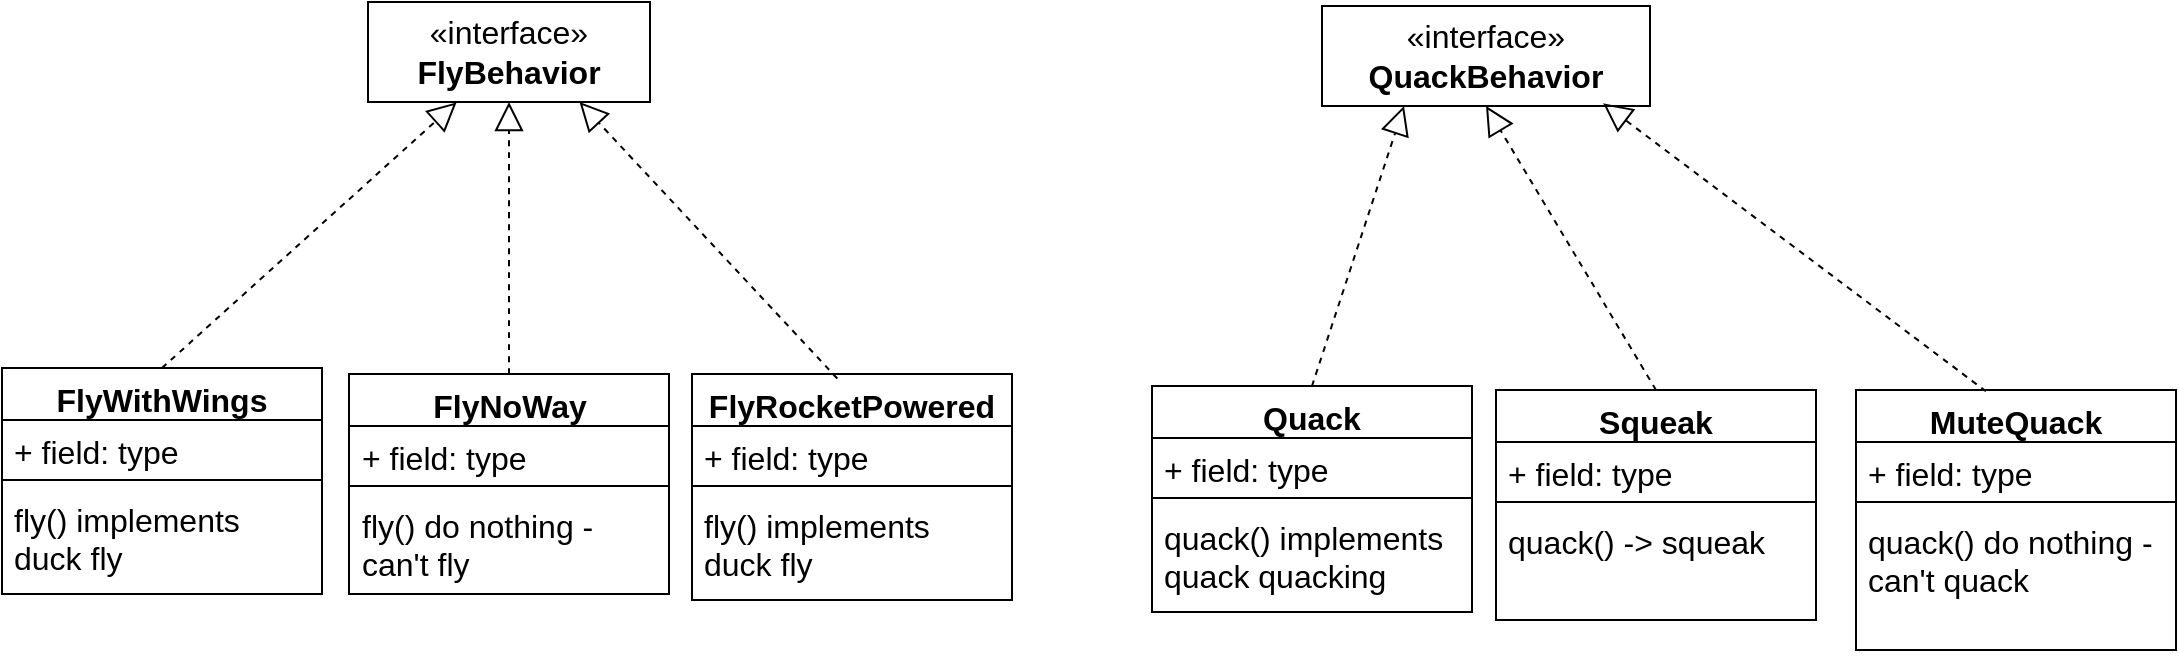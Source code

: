 <mxfile version="21.2.8" type="device">
  <diagram name="Page-1" id="afpxY6bMxd3oTOuN4kj4">
    <mxGraphModel dx="1621" dy="1185" grid="0" gridSize="10" guides="1" tooltips="1" connect="1" arrows="1" fold="1" page="0" pageScale="1" pageWidth="850" pageHeight="1100" math="0" shadow="0">
      <root>
        <mxCell id="0" />
        <mxCell id="1" parent="0" />
        <mxCell id="JJTqyvwS5H5U74g3ntPf-1" value="«interface»&lt;br&gt;&lt;b&gt;FlyBehavior&lt;/b&gt;" style="html=1;whiteSpace=wrap;fontSize=16;" vertex="1" parent="1">
          <mxGeometry x="-123" y="-49" width="141" height="50" as="geometry" />
        </mxCell>
        <mxCell id="JJTqyvwS5H5U74g3ntPf-2" value="«interface»&lt;br&gt;&lt;b&gt;QuackBehavior&lt;br&gt;&lt;/b&gt;" style="html=1;whiteSpace=wrap;fontSize=16;" vertex="1" parent="1">
          <mxGeometry x="354" y="-47" width="164" height="50" as="geometry" />
        </mxCell>
        <mxCell id="JJTqyvwS5H5U74g3ntPf-3" value="FlyWithWings" style="swimlane;fontStyle=1;align=center;verticalAlign=top;childLayout=stackLayout;horizontal=1;startSize=26;horizontalStack=0;resizeParent=1;resizeParentMax=0;resizeLast=0;collapsible=1;marginBottom=0;whiteSpace=wrap;html=1;fontSize=16;" vertex="1" parent="1">
          <mxGeometry x="-306" y="134" width="160" height="113" as="geometry" />
        </mxCell>
        <mxCell id="JJTqyvwS5H5U74g3ntPf-4" value="+ field: type" style="text;strokeColor=none;fillColor=none;align=left;verticalAlign=top;spacingLeft=4;spacingRight=4;overflow=hidden;rotatable=0;points=[[0,0.5],[1,0.5]];portConstraint=eastwest;whiteSpace=wrap;html=1;fontSize=16;" vertex="1" parent="JJTqyvwS5H5U74g3ntPf-3">
          <mxGeometry y="26" width="160" height="26" as="geometry" />
        </mxCell>
        <mxCell id="JJTqyvwS5H5U74g3ntPf-5" value="" style="line;strokeWidth=1;fillColor=none;align=left;verticalAlign=middle;spacingTop=-1;spacingLeft=3;spacingRight=3;rotatable=0;labelPosition=right;points=[];portConstraint=eastwest;strokeColor=inherit;fontSize=16;" vertex="1" parent="JJTqyvwS5H5U74g3ntPf-3">
          <mxGeometry y="52" width="160" height="8" as="geometry" />
        </mxCell>
        <mxCell id="JJTqyvwS5H5U74g3ntPf-6" value="fly() implements duck fly" style="text;strokeColor=none;fillColor=none;align=left;verticalAlign=top;spacingLeft=4;spacingRight=4;overflow=hidden;rotatable=0;points=[[0,0.5],[1,0.5]];portConstraint=eastwest;whiteSpace=wrap;html=1;fontSize=16;" vertex="1" parent="JJTqyvwS5H5U74g3ntPf-3">
          <mxGeometry y="60" width="160" height="53" as="geometry" />
        </mxCell>
        <mxCell id="JJTqyvwS5H5U74g3ntPf-7" value="FlyNoWay" style="swimlane;fontStyle=1;align=center;verticalAlign=top;childLayout=stackLayout;horizontal=1;startSize=26;horizontalStack=0;resizeParent=1;resizeParentMax=0;resizeLast=0;collapsible=1;marginBottom=0;whiteSpace=wrap;html=1;fontSize=16;" vertex="1" parent="1">
          <mxGeometry x="-132.5" y="137" width="160" height="110" as="geometry" />
        </mxCell>
        <mxCell id="JJTqyvwS5H5U74g3ntPf-8" value="+ field: type" style="text;strokeColor=none;fillColor=none;align=left;verticalAlign=top;spacingLeft=4;spacingRight=4;overflow=hidden;rotatable=0;points=[[0,0.5],[1,0.5]];portConstraint=eastwest;whiteSpace=wrap;html=1;fontSize=16;" vertex="1" parent="JJTqyvwS5H5U74g3ntPf-7">
          <mxGeometry y="26" width="160" height="26" as="geometry" />
        </mxCell>
        <mxCell id="JJTqyvwS5H5U74g3ntPf-9" value="" style="line;strokeWidth=1;fillColor=none;align=left;verticalAlign=middle;spacingTop=-1;spacingLeft=3;spacingRight=3;rotatable=0;labelPosition=right;points=[];portConstraint=eastwest;strokeColor=inherit;fontSize=16;" vertex="1" parent="JJTqyvwS5H5U74g3ntPf-7">
          <mxGeometry y="52" width="160" height="8" as="geometry" />
        </mxCell>
        <mxCell id="JJTqyvwS5H5U74g3ntPf-10" value="fly() do nothing - can&#39;t fly" style="text;strokeColor=none;fillColor=none;align=left;verticalAlign=top;spacingLeft=4;spacingRight=4;overflow=hidden;rotatable=0;points=[[0,0.5],[1,0.5]];portConstraint=eastwest;whiteSpace=wrap;html=1;fontSize=16;" vertex="1" parent="JJTqyvwS5H5U74g3ntPf-7">
          <mxGeometry y="60" width="160" height="50" as="geometry" />
        </mxCell>
        <mxCell id="JJTqyvwS5H5U74g3ntPf-11" value="Quack" style="swimlane;fontStyle=1;align=center;verticalAlign=top;childLayout=stackLayout;horizontal=1;startSize=26;horizontalStack=0;resizeParent=1;resizeParentMax=0;resizeLast=0;collapsible=1;marginBottom=0;whiteSpace=wrap;html=1;fontSize=16;" vertex="1" parent="1">
          <mxGeometry x="269" y="143" width="160" height="113" as="geometry" />
        </mxCell>
        <mxCell id="JJTqyvwS5H5U74g3ntPf-12" value="+ field: type" style="text;strokeColor=none;fillColor=none;align=left;verticalAlign=top;spacingLeft=4;spacingRight=4;overflow=hidden;rotatable=0;points=[[0,0.5],[1,0.5]];portConstraint=eastwest;whiteSpace=wrap;html=1;fontSize=16;" vertex="1" parent="JJTqyvwS5H5U74g3ntPf-11">
          <mxGeometry y="26" width="160" height="26" as="geometry" />
        </mxCell>
        <mxCell id="JJTqyvwS5H5U74g3ntPf-13" value="" style="line;strokeWidth=1;fillColor=none;align=left;verticalAlign=middle;spacingTop=-1;spacingLeft=3;spacingRight=3;rotatable=0;labelPosition=right;points=[];portConstraint=eastwest;strokeColor=inherit;fontSize=16;" vertex="1" parent="JJTqyvwS5H5U74g3ntPf-11">
          <mxGeometry y="52" width="160" height="8" as="geometry" />
        </mxCell>
        <mxCell id="JJTqyvwS5H5U74g3ntPf-14" value="quack() implements quack quacking" style="text;strokeColor=none;fillColor=none;align=left;verticalAlign=top;spacingLeft=4;spacingRight=4;overflow=hidden;rotatable=0;points=[[0,0.5],[1,0.5]];portConstraint=eastwest;whiteSpace=wrap;html=1;fontSize=16;" vertex="1" parent="JJTqyvwS5H5U74g3ntPf-11">
          <mxGeometry y="60" width="160" height="53" as="geometry" />
        </mxCell>
        <mxCell id="JJTqyvwS5H5U74g3ntPf-15" value="Squeak" style="swimlane;fontStyle=1;align=center;verticalAlign=top;childLayout=stackLayout;horizontal=1;startSize=26;horizontalStack=0;resizeParent=1;resizeParentMax=0;resizeLast=0;collapsible=1;marginBottom=0;whiteSpace=wrap;html=1;fontSize=16;" vertex="1" parent="1">
          <mxGeometry x="441" y="145" width="160" height="115" as="geometry" />
        </mxCell>
        <mxCell id="JJTqyvwS5H5U74g3ntPf-16" value="+ field: type" style="text;strokeColor=none;fillColor=none;align=left;verticalAlign=top;spacingLeft=4;spacingRight=4;overflow=hidden;rotatable=0;points=[[0,0.5],[1,0.5]];portConstraint=eastwest;whiteSpace=wrap;html=1;fontSize=16;" vertex="1" parent="JJTqyvwS5H5U74g3ntPf-15">
          <mxGeometry y="26" width="160" height="26" as="geometry" />
        </mxCell>
        <mxCell id="JJTqyvwS5H5U74g3ntPf-17" value="" style="line;strokeWidth=1;fillColor=none;align=left;verticalAlign=middle;spacingTop=-1;spacingLeft=3;spacingRight=3;rotatable=0;labelPosition=right;points=[];portConstraint=eastwest;strokeColor=inherit;fontSize=16;" vertex="1" parent="JJTqyvwS5H5U74g3ntPf-15">
          <mxGeometry y="52" width="160" height="8" as="geometry" />
        </mxCell>
        <mxCell id="JJTqyvwS5H5U74g3ntPf-18" value="quack() -&amp;gt; squeak" style="text;strokeColor=none;fillColor=none;align=left;verticalAlign=top;spacingLeft=4;spacingRight=4;overflow=hidden;rotatable=0;points=[[0,0.5],[1,0.5]];portConstraint=eastwest;whiteSpace=wrap;html=1;fontSize=16;" vertex="1" parent="JJTqyvwS5H5U74g3ntPf-15">
          <mxGeometry y="60" width="160" height="55" as="geometry" />
        </mxCell>
        <mxCell id="JJTqyvwS5H5U74g3ntPf-19" value="MuteQuack" style="swimlane;fontStyle=1;align=center;verticalAlign=top;childLayout=stackLayout;horizontal=1;startSize=26;horizontalStack=0;resizeParent=1;resizeParentMax=0;resizeLast=0;collapsible=1;marginBottom=0;whiteSpace=wrap;html=1;fontSize=16;" vertex="1" parent="1">
          <mxGeometry x="621" y="145" width="160" height="130" as="geometry" />
        </mxCell>
        <mxCell id="JJTqyvwS5H5U74g3ntPf-20" value="+ field: type" style="text;strokeColor=none;fillColor=none;align=left;verticalAlign=top;spacingLeft=4;spacingRight=4;overflow=hidden;rotatable=0;points=[[0,0.5],[1,0.5]];portConstraint=eastwest;whiteSpace=wrap;html=1;fontSize=16;" vertex="1" parent="JJTqyvwS5H5U74g3ntPf-19">
          <mxGeometry y="26" width="160" height="26" as="geometry" />
        </mxCell>
        <mxCell id="JJTqyvwS5H5U74g3ntPf-21" value="" style="line;strokeWidth=1;fillColor=none;align=left;verticalAlign=middle;spacingTop=-1;spacingLeft=3;spacingRight=3;rotatable=0;labelPosition=right;points=[];portConstraint=eastwest;strokeColor=inherit;fontSize=16;" vertex="1" parent="JJTqyvwS5H5U74g3ntPf-19">
          <mxGeometry y="52" width="160" height="8" as="geometry" />
        </mxCell>
        <mxCell id="JJTqyvwS5H5U74g3ntPf-22" value="quack() do nothing - can&#39;t quack" style="text;strokeColor=none;fillColor=none;align=left;verticalAlign=top;spacingLeft=4;spacingRight=4;overflow=hidden;rotatable=0;points=[[0,0.5],[1,0.5]];portConstraint=eastwest;whiteSpace=wrap;html=1;fontSize=16;" vertex="1" parent="JJTqyvwS5H5U74g3ntPf-19">
          <mxGeometry y="60" width="160" height="70" as="geometry" />
        </mxCell>
        <mxCell id="JJTqyvwS5H5U74g3ntPf-23" value="" style="endArrow=block;dashed=1;endFill=0;endSize=12;html=1;rounded=0;fontSize=12;curved=1;exitX=0.5;exitY=0;exitDx=0;exitDy=0;entryX=0.314;entryY=1.004;entryDx=0;entryDy=0;entryPerimeter=0;" edge="1" parent="1" source="JJTqyvwS5H5U74g3ntPf-3" target="JJTqyvwS5H5U74g3ntPf-1">
          <mxGeometry width="160" relative="1" as="geometry">
            <mxPoint x="-172" y="106" as="sourcePoint" />
            <mxPoint x="-12" y="106" as="targetPoint" />
          </mxGeometry>
        </mxCell>
        <mxCell id="JJTqyvwS5H5U74g3ntPf-24" value="" style="endArrow=block;dashed=1;endFill=0;endSize=12;html=1;rounded=0;fontSize=12;curved=1;exitX=0.5;exitY=0;exitDx=0;exitDy=0;entryX=0.5;entryY=1;entryDx=0;entryDy=0;" edge="1" parent="1" source="JJTqyvwS5H5U74g3ntPf-7" target="JJTqyvwS5H5U74g3ntPf-1">
          <mxGeometry width="160" relative="1" as="geometry">
            <mxPoint x="14" y="125" as="sourcePoint" />
            <mxPoint x="142" y="-5" as="targetPoint" />
          </mxGeometry>
        </mxCell>
        <mxCell id="JJTqyvwS5H5U74g3ntPf-25" value="" style="endArrow=block;dashed=1;endFill=0;endSize=12;html=1;rounded=0;fontSize=12;curved=1;exitX=0.406;exitY=0.005;exitDx=0;exitDy=0;entryX=0.857;entryY=0.973;entryDx=0;entryDy=0;entryPerimeter=0;exitPerimeter=0;" edge="1" parent="1" source="JJTqyvwS5H5U74g3ntPf-19" target="JJTqyvwS5H5U74g3ntPf-2">
          <mxGeometry width="160" relative="1" as="geometry">
            <mxPoint x="707" y="126" as="sourcePoint" />
            <mxPoint x="638" y="-8" as="targetPoint" />
          </mxGeometry>
        </mxCell>
        <mxCell id="JJTqyvwS5H5U74g3ntPf-26" value="" style="endArrow=block;dashed=1;endFill=0;endSize=12;html=1;rounded=0;fontSize=12;curved=1;exitX=0.5;exitY=0;exitDx=0;exitDy=0;entryX=0.5;entryY=1;entryDx=0;entryDy=0;" edge="1" parent="1" source="JJTqyvwS5H5U74g3ntPf-15" target="JJTqyvwS5H5U74g3ntPf-2">
          <mxGeometry width="160" relative="1" as="geometry">
            <mxPoint x="523" y="158" as="sourcePoint" />
            <mxPoint x="454" y="24" as="targetPoint" />
          </mxGeometry>
        </mxCell>
        <mxCell id="JJTqyvwS5H5U74g3ntPf-27" value="" style="endArrow=block;dashed=1;endFill=0;endSize=12;html=1;rounded=0;fontSize=12;curved=1;exitX=0.5;exitY=0;exitDx=0;exitDy=0;entryX=0.25;entryY=1;entryDx=0;entryDy=0;" edge="1" parent="1" source="JJTqyvwS5H5U74g3ntPf-11" target="JJTqyvwS5H5U74g3ntPf-2">
          <mxGeometry width="160" relative="1" as="geometry">
            <mxPoint x="342" y="131" as="sourcePoint" />
            <mxPoint x="273" y="-3" as="targetPoint" />
          </mxGeometry>
        </mxCell>
        <mxCell id="JJTqyvwS5H5U74g3ntPf-28" value="FlyRocketPowered" style="swimlane;fontStyle=1;align=center;verticalAlign=top;childLayout=stackLayout;horizontal=1;startSize=26;horizontalStack=0;resizeParent=1;resizeParentMax=0;resizeLast=0;collapsible=1;marginBottom=0;whiteSpace=wrap;html=1;fontSize=16;" vertex="1" parent="1">
          <mxGeometry x="39" y="137" width="160" height="113" as="geometry" />
        </mxCell>
        <mxCell id="JJTqyvwS5H5U74g3ntPf-29" value="+ field: type" style="text;strokeColor=none;fillColor=none;align=left;verticalAlign=top;spacingLeft=4;spacingRight=4;overflow=hidden;rotatable=0;points=[[0,0.5],[1,0.5]];portConstraint=eastwest;whiteSpace=wrap;html=1;fontSize=16;" vertex="1" parent="JJTqyvwS5H5U74g3ntPf-28">
          <mxGeometry y="26" width="160" height="26" as="geometry" />
        </mxCell>
        <mxCell id="JJTqyvwS5H5U74g3ntPf-30" value="" style="line;strokeWidth=1;fillColor=none;align=left;verticalAlign=middle;spacingTop=-1;spacingLeft=3;spacingRight=3;rotatable=0;labelPosition=right;points=[];portConstraint=eastwest;strokeColor=inherit;fontSize=16;" vertex="1" parent="JJTqyvwS5H5U74g3ntPf-28">
          <mxGeometry y="52" width="160" height="8" as="geometry" />
        </mxCell>
        <mxCell id="JJTqyvwS5H5U74g3ntPf-31" value="fly() implements duck fly" style="text;strokeColor=none;fillColor=none;align=left;verticalAlign=top;spacingLeft=4;spacingRight=4;overflow=hidden;rotatable=0;points=[[0,0.5],[1,0.5]];portConstraint=eastwest;whiteSpace=wrap;html=1;fontSize=16;" vertex="1" parent="JJTqyvwS5H5U74g3ntPf-28">
          <mxGeometry y="60" width="160" height="53" as="geometry" />
        </mxCell>
        <mxCell id="JJTqyvwS5H5U74g3ntPf-32" value="" style="endArrow=block;dashed=1;endFill=0;endSize=12;html=1;rounded=0;fontSize=12;curved=1;exitX=0.454;exitY=0.02;exitDx=0;exitDy=0;entryX=0.75;entryY=1;entryDx=0;entryDy=0;exitPerimeter=0;" edge="1" parent="1" source="JJTqyvwS5H5U74g3ntPf-28" target="JJTqyvwS5H5U74g3ntPf-1">
          <mxGeometry width="160" relative="1" as="geometry">
            <mxPoint x="90" y="125" as="sourcePoint" />
            <mxPoint x="90" y="-11" as="targetPoint" />
          </mxGeometry>
        </mxCell>
      </root>
    </mxGraphModel>
  </diagram>
</mxfile>

